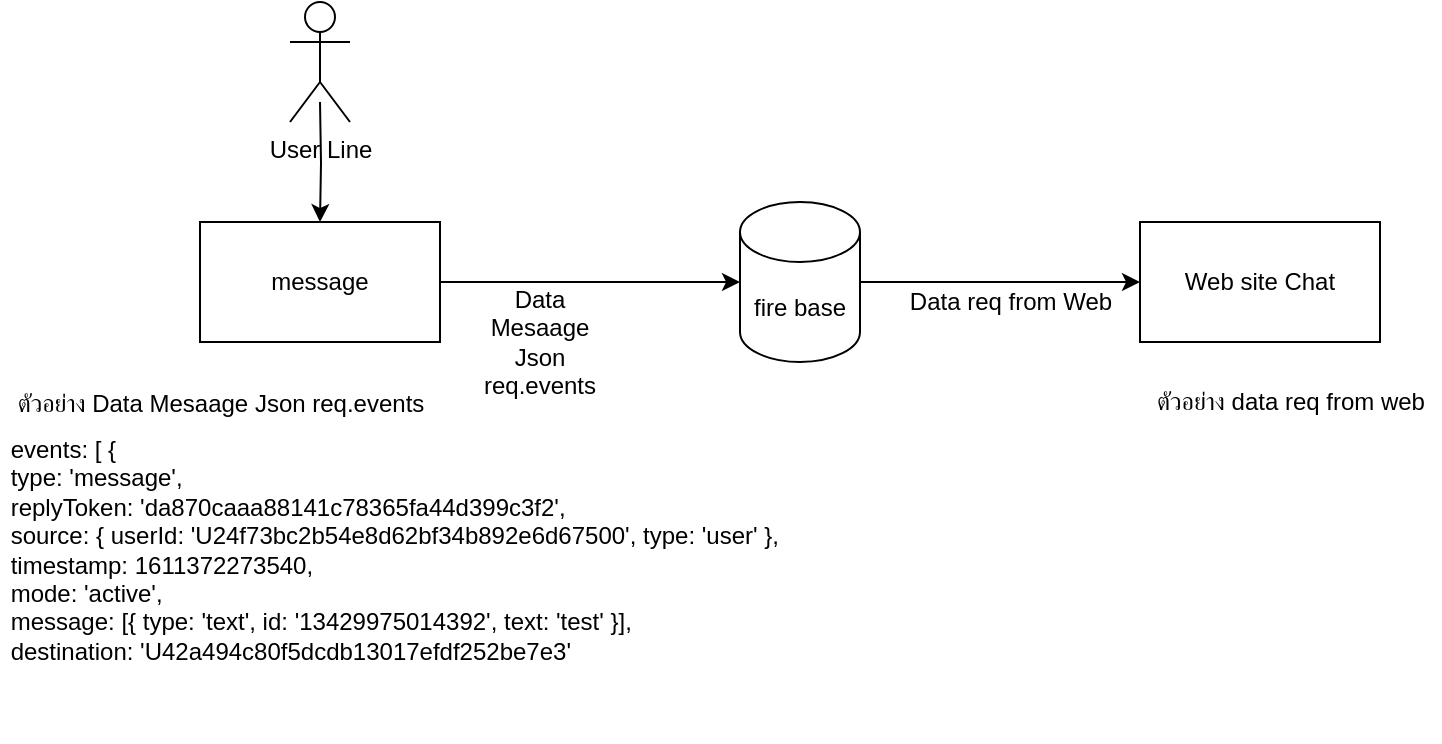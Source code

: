 <mxfile version="14.2.7" type="github">
  <diagram id="0FH7JVjJzOGyc6dq_qw2" name="Page-1">
    <mxGraphModel dx="947" dy="345" grid="1" gridSize="10" guides="1" tooltips="1" connect="1" arrows="1" fold="1" page="1" pageScale="1" pageWidth="850" pageHeight="1100" math="0" shadow="0">
      <root>
        <mxCell id="0" />
        <mxCell id="1" parent="0" />
        <mxCell id="zh1UzCdw0J6-C0AHqrhb-12" value="" style="edgeStyle=orthogonalEdgeStyle;rounded=0;orthogonalLoop=1;jettySize=auto;html=1;" parent="1" source="zh1UzCdw0J6-C0AHqrhb-3" target="zh1UzCdw0J6-C0AHqrhb-11" edge="1">
          <mxGeometry relative="1" as="geometry" />
        </mxCell>
        <mxCell id="zh1UzCdw0J6-C0AHqrhb-3" value="message" style="rounded=0;whiteSpace=wrap;html=1;" parent="1" vertex="1">
          <mxGeometry x="140" y="160" width="120" height="60" as="geometry" />
        </mxCell>
        <mxCell id="zh1UzCdw0J6-C0AHqrhb-7" value="" style="edgeStyle=orthogonalEdgeStyle;rounded=0;orthogonalLoop=1;jettySize=auto;html=1;" parent="1" target="zh1UzCdw0J6-C0AHqrhb-3" edge="1">
          <mxGeometry relative="1" as="geometry">
            <mxPoint x="200" y="100" as="sourcePoint" />
          </mxGeometry>
        </mxCell>
        <mxCell id="zh1UzCdw0J6-C0AHqrhb-8" value="User Line" style="shape=umlActor;verticalLabelPosition=bottom;verticalAlign=top;html=1;outlineConnect=0;align=center;" parent="1" vertex="1">
          <mxGeometry x="185" y="50" width="30" height="60" as="geometry" />
        </mxCell>
        <mxCell id="zh1UzCdw0J6-C0AHqrhb-18" value="" style="endArrow=classic;html=1;fontFamily=Helvetica;fontSize=11;fontColor=#000000;align=center;strokeColor=#000000;edgeStyle=orthogonalEdgeStyle;" parent="1" source="zh1UzCdw0J6-C0AHqrhb-11" target="zh1UzCdw0J6-C0AHqrhb-14" edge="1">
          <mxGeometry relative="1" as="geometry">
            <Array as="points">
              <mxPoint x="550" y="190" />
              <mxPoint x="550" y="190" />
            </Array>
          </mxGeometry>
        </mxCell>
        <mxCell id="zh1UzCdw0J6-C0AHqrhb-11" value="fire base" style="shape=cylinder3;whiteSpace=wrap;html=1;boundedLbl=1;backgroundOutline=1;size=15;align=center;" parent="1" vertex="1">
          <mxGeometry x="410" y="150" width="60" height="80" as="geometry" />
        </mxCell>
        <mxCell id="zh1UzCdw0J6-C0AHqrhb-14" value="Web site Chat" style="rounded=0;whiteSpace=wrap;html=1;align=center;" parent="1" vertex="1">
          <mxGeometry x="610" y="160" width="120" height="60" as="geometry" />
        </mxCell>
        <mxCell id="zh1UzCdw0J6-C0AHqrhb-19" value="Data Mesaage Json req.events" style="text;html=1;strokeColor=none;fillColor=none;align=center;verticalAlign=middle;whiteSpace=wrap;rounded=0;" parent="1" vertex="1">
          <mxGeometry x="290" y="210" width="40" height="20" as="geometry" />
        </mxCell>
        <mxCell id="zh1UzCdw0J6-C0AHqrhb-20" value="ตัวอย่าง&amp;nbsp;&lt;span&gt;Data Mesaage Json req.events&lt;br&gt;&lt;br&gt;&lt;br&gt;&lt;/span&gt;" style="text;html=1;align=center;verticalAlign=middle;resizable=0;points=[];autosize=1;" parent="1" vertex="1">
          <mxGeometry x="40" y="240" width="220" height="50" as="geometry" />
        </mxCell>
        <mxCell id="zh1UzCdw0J6-C0AHqrhb-22" value="&amp;nbsp;events: [    { &lt;br&gt;&amp;nbsp;type: &#39;message&#39;,&lt;br&gt;&amp;nbsp;replyToken: &#39;da870caaa88141c78365fa44d399c3f2&#39;,&lt;br&gt;&amp;nbsp;source: { userId: &#39;U24f73bc2b54e8d62bf34b892e6d67500&#39;, type: &#39;user&#39; },&lt;br&gt;&amp;nbsp;timestamp: 1611372273540,&lt;br&gt;&amp;nbsp;mode: &#39;active&#39;,&lt;br&gt;&amp;nbsp;message: [{ type: &#39;text&#39;, id: &#39;13429975014392&#39;, text: &#39;test&#39; }],&lt;br&gt;&amp;nbsp;destination: &#39;U42a494c80f5dcdb13017efdf252be7e3&#39;" style="text;whiteSpace=wrap;html=1;" parent="1" vertex="1">
          <mxGeometry x="40" y="260" width="410" height="160" as="geometry" />
        </mxCell>
        <mxCell id="PUpHYgLZHcIrCNKitF2E-3" value="Data req from Web" style="text;html=1;align=center;verticalAlign=middle;resizable=0;points=[];autosize=1;" vertex="1" parent="1">
          <mxGeometry x="490" y="190" width="110" height="20" as="geometry" />
        </mxCell>
        <mxCell id="PUpHYgLZHcIrCNKitF2E-6" value="ตัวอย่าง data req from web&lt;br&gt;" style="text;html=1;align=center;verticalAlign=middle;resizable=0;points=[];autosize=1;" vertex="1" parent="1">
          <mxGeometry x="610" y="240" width="150" height="20" as="geometry" />
        </mxCell>
      </root>
    </mxGraphModel>
  </diagram>
</mxfile>
